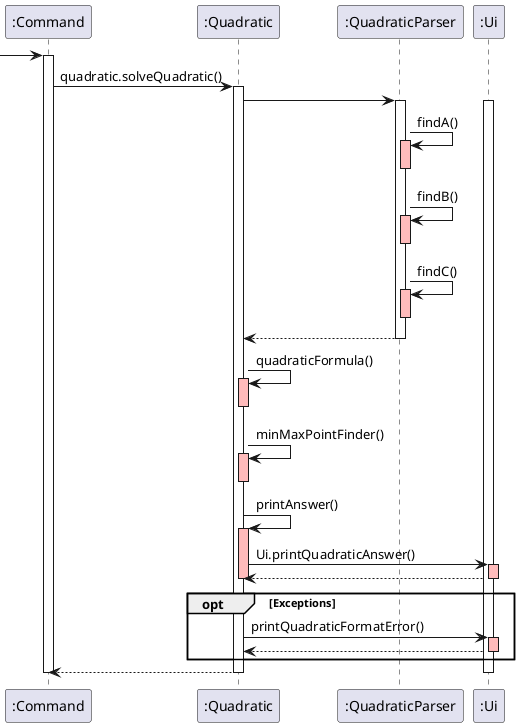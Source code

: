 @startuml
'https://plantuml.com/sequence-diagram
-> ":Command"
activate ":Command"
":Command" -> ":Quadratic": quadratic.solveQuadratic()
activate ":Quadratic"
":Quadratic" -> ":QuadraticParser"
activate ":QuadraticParser"
activate ":Ui"
":QuadraticParser" -> ":QuadraticParser" : findA()
activate ":QuadraticParser" #FFBBBB
deactivate ":QuadraticParser"
":QuadraticParser" -> ":QuadraticParser" : findB()
activate ":QuadraticParser" #FFBBBB
deactivate ":QuadraticParser"
":QuadraticParser" -> ":QuadraticParser" : findC()
activate ":QuadraticParser" #FFBBBB
deactivate ":QuadraticParser"
":QuadraticParser" --> ":Quadratic"
deactivate ":QuadraticParser"
":Quadratic" -> ":Quadratic": quadraticFormula()
activate ":Quadratic" #FFBBBB
deactivate ":Quadratic"
":Quadratic" -> ":Quadratic": minMaxPointFinder()
activate ":Quadratic" #FFBBBB
deactivate ":Quadratic"
":Quadratic" -> ":Quadratic": printAnswer()
activate ":Quadratic" #FFBBBB
":Quadratic" -> ":Ui": Ui.printQuadraticAnswer()
activate ":Ui" #FFBBBB
":Ui" --> ":Quadratic"
deactivate ":Ui"
deactivate ":Quadratic"
opt Exceptions
":Quadratic" -> ":Ui": printQuadraticFormatError()
activate ":Ui" #FFBBBB
":Ui" --> ":Quadratic"
deactivate ":Ui"
end opt
":Quadratic" --> ":Command"
deactivate ":Quadratic"
deactivate ":Command"
deactivate ":Ui"
@enduml
